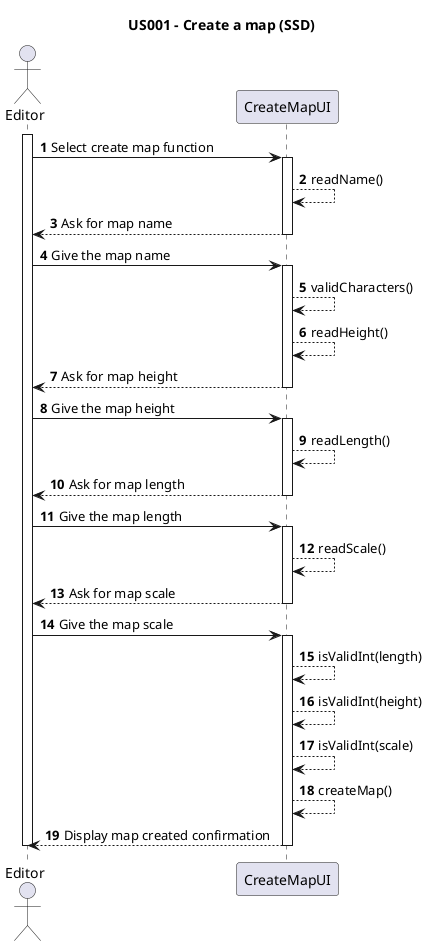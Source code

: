 @startuml

title US001 - Create a map (SSD)

autonumber
actor Editor

activate Editor

	Editor -> CreateMapUI: Select create map function

		activate CreateMapUI
    		CreateMapUI --> CreateMapUI : readName()
    		CreateMapUI --> Editor: Ask for map name
    	deactivate CreateMapUI
    		Editor -> CreateMapUI: Give the map name
    	activate CreateMapUI
    		CreateMapUI --> CreateMapUI : validCharacters()
    		CreateMapUI --> CreateMapUI : readHeight()
    		CreateMapUI --> Editor: Ask for map height
    	deactivate CreateMapUI
    		Editor -> CreateMapUI: Give the map height

    	activate CreateMapUI
    		CreateMapUI --> CreateMapUI : readLength()
    		CreateMapUI --> Editor: Ask for map length
    	deactivate CreateMapUI
    		Editor -> CreateMapUI: Give the map length

    	activate CreateMapUI
    		CreateMapUI --> CreateMapUI : readScale()
    		CreateMapUI --> Editor: Ask for map scale
    	deactivate CreateMapUI
    		Editor -> CreateMapUI: Give the map scale

        activate CreateMapUI
    		CreateMapUI --> CreateMapUI : isValidInt(length)
    		CreateMapUI --> CreateMapUI : isValidInt(height)
    		CreateMapUI --> CreateMapUI : isValidInt(scale)
    		CreateMapUI --> CreateMapUI : createMap()
		    CreateMapUI --> Editor: Display map created confirmation
	    deactivate CreateMapUI

deactivate Editor

@enduml
